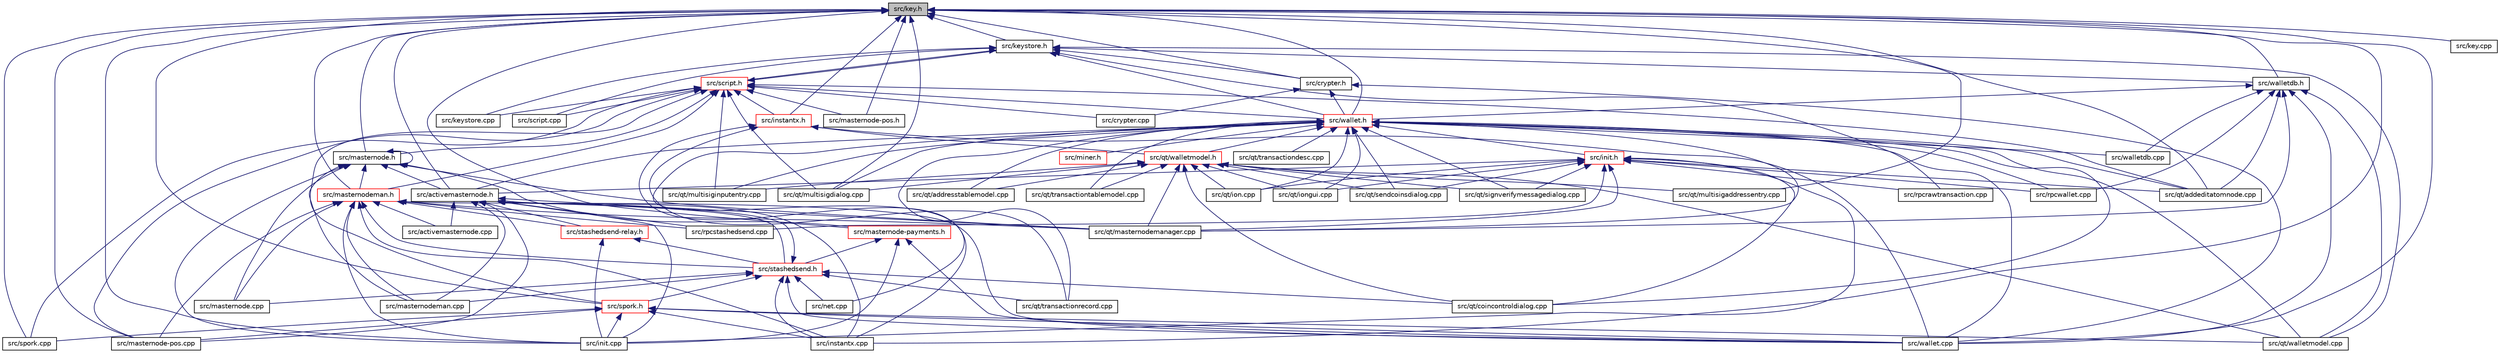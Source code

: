 digraph "src/key.h"
{
  edge [fontname="Helvetica",fontsize="10",labelfontname="Helvetica",labelfontsize="10"];
  node [fontname="Helvetica",fontsize="10",shape=record];
  Node30 [label="src/key.h",height=0.2,width=0.4,color="black", fillcolor="grey75", style="filled", fontcolor="black"];
  Node30 -> Node31 [dir="back",color="midnightblue",fontsize="10",style="solid",fontname="Helvetica"];
  Node31 [label="src/keystore.h",height=0.2,width=0.4,color="black", fillcolor="white", style="filled",URL="$d0/d82/keystore_8h.html"];
  Node31 -> Node32 [dir="back",color="midnightblue",fontsize="10",style="solid",fontname="Helvetica"];
  Node32 [label="src/script.h",height=0.2,width=0.4,color="red", fillcolor="white", style="filled",URL="$de/d7f/script_8h.html"];
  Node32 -> Node31 [dir="back",color="midnightblue",fontsize="10",style="solid",fontname="Helvetica"];
  Node32 -> Node59 [dir="back",color="midnightblue",fontsize="10",style="solid",fontname="Helvetica"];
  Node59 [label="src/masternode.h",height=0.2,width=0.4,color="black", fillcolor="white", style="filled",URL="$d9/dec/masternode_8h.html"];
  Node59 -> Node35 [dir="back",color="midnightblue",fontsize="10",style="solid",fontname="Helvetica"];
  Node35 [label="src/activemasternode.h",height=0.2,width=0.4,color="black", fillcolor="white", style="filled",URL="$da/d9e/activemasternode_8h.html"];
  Node35 -> Node36 [dir="back",color="midnightblue",fontsize="10",style="solid",fontname="Helvetica"];
  Node36 [label="src/activemasternode.cpp",height=0.2,width=0.4,color="black", fillcolor="white", style="filled",URL="$d9/d1e/activemasternode_8cpp.html"];
  Node35 -> Node37 [dir="back",color="midnightblue",fontsize="10",style="solid",fontname="Helvetica"];
  Node37 [label="src/stashedsend.h",height=0.2,width=0.4,color="red", fillcolor="white", style="filled",URL="$d9/dbc/stashedsend_8h.html"];
  Node37 -> Node35 [dir="back",color="midnightblue",fontsize="10",style="solid",fontname="Helvetica"];
  Node37 -> Node38 [dir="back",color="midnightblue",fontsize="10",style="solid",fontname="Helvetica"];
  Node38 [label="src/spork.h",height=0.2,width=0.4,color="red", fillcolor="white", style="filled",URL="$d0/d24/spork_8h.html"];
  Node38 -> Node39 [dir="back",color="midnightblue",fontsize="10",style="solid",fontname="Helvetica"];
  Node39 [label="src/init.cpp",height=0.2,width=0.4,color="black", fillcolor="white", style="filled",URL="$d0/dc9/init_8cpp.html"];
  Node38 -> Node40 [dir="back",color="midnightblue",fontsize="10",style="solid",fontname="Helvetica"];
  Node40 [label="src/instantx.cpp",height=0.2,width=0.4,color="black", fillcolor="white", style="filled",URL="$db/d72/instantx_8cpp.html"];
  Node38 -> Node43 [dir="back",color="midnightblue",fontsize="10",style="solid",fontname="Helvetica"];
  Node43 [label="src/masternode-pos.cpp",height=0.2,width=0.4,color="black", fillcolor="white", style="filled",URL="$db/ddd/masternode-pos_8cpp.html"];
  Node38 -> Node44 [dir="back",color="midnightblue",fontsize="10",style="solid",fontname="Helvetica"];
  Node44 [label="src/qt/walletmodel.cpp",height=0.2,width=0.4,color="black", fillcolor="white", style="filled",URL="$d8/d9b/walletmodel_8cpp.html"];
  Node38 -> Node46 [dir="back",color="midnightblue",fontsize="10",style="solid",fontname="Helvetica"];
  Node46 [label="src/spork.cpp",height=0.2,width=0.4,color="black", fillcolor="white", style="filled",URL="$df/d0d/spork_8cpp.html"];
  Node38 -> Node47 [dir="back",color="midnightblue",fontsize="10",style="solid",fontname="Helvetica"];
  Node47 [label="src/wallet.cpp",height=0.2,width=0.4,color="black", fillcolor="white", style="filled",URL="$d7/de1/wallet_8cpp.html"];
  Node37 -> Node40 [dir="back",color="midnightblue",fontsize="10",style="solid",fontname="Helvetica"];
  Node37 -> Node48 [dir="back",color="midnightblue",fontsize="10",style="solid",fontname="Helvetica"];
  Node48 [label="src/masternode.cpp",height=0.2,width=0.4,color="black", fillcolor="white", style="filled",URL="$dc/da3/masternode_8cpp.html"];
  Node37 -> Node49 [dir="back",color="midnightblue",fontsize="10",style="solid",fontname="Helvetica"];
  Node49 [label="src/masternodeman.cpp",height=0.2,width=0.4,color="black", fillcolor="white", style="filled",URL="$d3/dcb/masternodeman_8cpp.html"];
  Node37 -> Node50 [dir="back",color="midnightblue",fontsize="10",style="solid",fontname="Helvetica"];
  Node50 [label="src/net.cpp",height=0.2,width=0.4,color="black", fillcolor="white", style="filled",URL="$dd/d84/net_8cpp.html"];
  Node37 -> Node51 [dir="back",color="midnightblue",fontsize="10",style="solid",fontname="Helvetica"];
  Node51 [label="src/qt/coincontroldialog.cpp",height=0.2,width=0.4,color="black", fillcolor="white", style="filled",URL="$de/df9/coincontroldialog_8cpp.html"];
  Node37 -> Node53 [dir="back",color="midnightblue",fontsize="10",style="solid",fontname="Helvetica"];
  Node53 [label="src/qt/transactionrecord.cpp",height=0.2,width=0.4,color="black", fillcolor="white", style="filled",URL="$d1/d26/transactionrecord_8cpp.html"];
  Node37 -> Node47 [dir="back",color="midnightblue",fontsize="10",style="solid",fontname="Helvetica"];
  Node35 -> Node55 [dir="back",color="midnightblue",fontsize="10",style="solid",fontname="Helvetica"];
  Node55 [label="src/stashedsend-relay.h",height=0.2,width=0.4,color="red", fillcolor="white", style="filled",URL="$db/deb/stashedsend-relay_8h.html"];
  Node55 -> Node37 [dir="back",color="midnightblue",fontsize="10",style="solid",fontname="Helvetica"];
  Node55 -> Node39 [dir="back",color="midnightblue",fontsize="10",style="solid",fontname="Helvetica"];
  Node35 -> Node39 [dir="back",color="midnightblue",fontsize="10",style="solid",fontname="Helvetica"];
  Node35 -> Node40 [dir="back",color="midnightblue",fontsize="10",style="solid",fontname="Helvetica"];
  Node35 -> Node43 [dir="back",color="midnightblue",fontsize="10",style="solid",fontname="Helvetica"];
  Node35 -> Node49 [dir="back",color="midnightblue",fontsize="10",style="solid",fontname="Helvetica"];
  Node35 -> Node57 [dir="back",color="midnightblue",fontsize="10",style="solid",fontname="Helvetica"];
  Node57 [label="src/qt/masternodemanager.cpp",height=0.2,width=0.4,color="black", fillcolor="white", style="filled",URL="$d8/dc8/masternodemanager_8cpp.html"];
  Node35 -> Node58 [dir="back",color="midnightblue",fontsize="10",style="solid",fontname="Helvetica"];
  Node58 [label="src/rpcstashedsend.cpp",height=0.2,width=0.4,color="black", fillcolor="white", style="filled",URL="$d5/d6b/rpcstashedsend_8cpp.html"];
  Node59 -> Node59 [dir="back",color="midnightblue",fontsize="10",style="solid",fontname="Helvetica"];
  Node59 -> Node60 [dir="back",color="midnightblue",fontsize="10",style="solid",fontname="Helvetica"];
  Node60 [label="src/masternodeman.h",height=0.2,width=0.4,color="red", fillcolor="white", style="filled",URL="$db/d32/masternodeman_8h.html"];
  Node60 -> Node37 [dir="back",color="midnightblue",fontsize="10",style="solid",fontname="Helvetica"];
  Node60 -> Node55 [dir="back",color="midnightblue",fontsize="10",style="solid",fontname="Helvetica"];
  Node60 -> Node36 [dir="back",color="midnightblue",fontsize="10",style="solid",fontname="Helvetica"];
  Node60 -> Node39 [dir="back",color="midnightblue",fontsize="10",style="solid",fontname="Helvetica"];
  Node60 -> Node40 [dir="back",color="midnightblue",fontsize="10",style="solid",fontname="Helvetica"];
  Node60 -> Node43 [dir="back",color="midnightblue",fontsize="10",style="solid",fontname="Helvetica"];
  Node60 -> Node48 [dir="back",color="midnightblue",fontsize="10",style="solid",fontname="Helvetica"];
  Node60 -> Node49 [dir="back",color="midnightblue",fontsize="10",style="solid",fontname="Helvetica"];
  Node60 -> Node57 [dir="back",color="midnightblue",fontsize="10",style="solid",fontname="Helvetica"];
  Node60 -> Node58 [dir="back",color="midnightblue",fontsize="10",style="solid",fontname="Helvetica"];
  Node60 -> Node47 [dir="back",color="midnightblue",fontsize="10",style="solid",fontname="Helvetica"];
  Node59 -> Node63 [dir="back",color="midnightblue",fontsize="10",style="solid",fontname="Helvetica"];
  Node63 [label="src/masternode-payments.h",height=0.2,width=0.4,color="red", fillcolor="white", style="filled",URL="$dc/d20/masternode-payments_8h.html"];
  Node63 -> Node37 [dir="back",color="midnightblue",fontsize="10",style="solid",fontname="Helvetica"];
  Node63 -> Node39 [dir="back",color="midnightblue",fontsize="10",style="solid",fontname="Helvetica"];
  Node63 -> Node47 [dir="back",color="midnightblue",fontsize="10",style="solid",fontname="Helvetica"];
  Node59 -> Node39 [dir="back",color="midnightblue",fontsize="10",style="solid",fontname="Helvetica"];
  Node59 -> Node48 [dir="back",color="midnightblue",fontsize="10",style="solid",fontname="Helvetica"];
  Node59 -> Node49 [dir="back",color="midnightblue",fontsize="10",style="solid",fontname="Helvetica"];
  Node59 -> Node57 [dir="back",color="midnightblue",fontsize="10",style="solid",fontname="Helvetica"];
  Node32 -> Node65 [dir="back",color="midnightblue",fontsize="10",style="solid",fontname="Helvetica"];
  Node65 [label="src/wallet.h",height=0.2,width=0.4,color="red", fillcolor="white", style="filled",URL="$d0/df4/wallet_8h.html"];
  Node65 -> Node66 [dir="back",color="midnightblue",fontsize="10",style="solid",fontname="Helvetica"];
  Node66 [label="src/init.h",height=0.2,width=0.4,color="red", fillcolor="white", style="filled",URL="$d8/dc0/init_8h.html"];
  Node66 -> Node35 [dir="back",color="midnightblue",fontsize="10",style="solid",fontname="Helvetica"];
  Node66 -> Node39 [dir="back",color="midnightblue",fontsize="10",style="solid",fontname="Helvetica"];
  Node66 -> Node69 [dir="back",color="midnightblue",fontsize="10",style="solid",fontname="Helvetica"];
  Node69 [label="src/qt/addeditatomnode.cpp",height=0.2,width=0.4,color="black", fillcolor="white", style="filled",URL="$d4/d6e/addeditatomnode_8cpp.html"];
  Node66 -> Node51 [dir="back",color="midnightblue",fontsize="10",style="solid",fontname="Helvetica"];
  Node66 -> Node71 [dir="back",color="midnightblue",fontsize="10",style="solid",fontname="Helvetica"];
  Node71 [label="src/qt/ion.cpp",height=0.2,width=0.4,color="black", fillcolor="white", style="filled",URL="$d5/d2d/ion_8cpp.html"];
  Node66 -> Node72 [dir="back",color="midnightblue",fontsize="10",style="solid",fontname="Helvetica"];
  Node72 [label="src/qt/iongui.cpp",height=0.2,width=0.4,color="black", fillcolor="white", style="filled",URL="$df/d01/iongui_8cpp.html"];
  Node66 -> Node57 [dir="back",color="midnightblue",fontsize="10",style="solid",fontname="Helvetica"];
  Node66 -> Node74 [dir="back",color="midnightblue",fontsize="10",style="solid",fontname="Helvetica"];
  Node74 [label="src/qt/sendcoinsdialog.cpp",height=0.2,width=0.4,color="black", fillcolor="white", style="filled",URL="$d3/d15/sendcoinsdialog_8cpp.html"];
  Node66 -> Node75 [dir="back",color="midnightblue",fontsize="10",style="solid",fontname="Helvetica"];
  Node75 [label="src/qt/signverifymessagedialog.cpp",height=0.2,width=0.4,color="black", fillcolor="white", style="filled",URL="$d7/d38/signverifymessagedialog_8cpp.html"];
  Node66 -> Node79 [dir="back",color="midnightblue",fontsize="10",style="solid",fontname="Helvetica"];
  Node79 [label="src/rpcrawtransaction.cpp",height=0.2,width=0.4,color="black", fillcolor="white", style="filled",URL="$dc/da8/rpcrawtransaction_8cpp.html"];
  Node66 -> Node58 [dir="back",color="midnightblue",fontsize="10",style="solid",fontname="Helvetica"];
  Node66 -> Node81 [dir="back",color="midnightblue",fontsize="10",style="solid",fontname="Helvetica"];
  Node81 [label="src/rpcwallet.cpp",height=0.2,width=0.4,color="black", fillcolor="white", style="filled",URL="$df/d1d/rpcwallet_8cpp.html"];
  Node65 -> Node35 [dir="back",color="midnightblue",fontsize="10",style="solid",fontname="Helvetica"];
  Node65 -> Node83 [dir="back",color="midnightblue",fontsize="10",style="solid",fontname="Helvetica"];
  Node83 [label="src/miner.h",height=0.2,width=0.4,color="red", fillcolor="white", style="filled",URL="$de/d13/miner_8h.html"];
  Node65 -> Node50 [dir="back",color="midnightblue",fontsize="10",style="solid",fontname="Helvetica"];
  Node65 -> Node69 [dir="back",color="midnightblue",fontsize="10",style="solid",fontname="Helvetica"];
  Node65 -> Node84 [dir="back",color="midnightblue",fontsize="10",style="solid",fontname="Helvetica"];
  Node84 [label="src/qt/walletmodel.h",height=0.2,width=0.4,color="red", fillcolor="white", style="filled",URL="$d6/d2d/walletmodel_8h.html"];
  Node84 -> Node85 [dir="back",color="midnightblue",fontsize="10",style="solid",fontname="Helvetica"];
  Node85 [label="src/qt/addresstablemodel.cpp",height=0.2,width=0.4,color="black", fillcolor="white", style="filled",URL="$df/d2a/addresstablemodel_8cpp.html"];
  Node84 -> Node51 [dir="back",color="midnightblue",fontsize="10",style="solid",fontname="Helvetica"];
  Node84 -> Node71 [dir="back",color="midnightblue",fontsize="10",style="solid",fontname="Helvetica"];
  Node84 -> Node72 [dir="back",color="midnightblue",fontsize="10",style="solid",fontname="Helvetica"];
  Node84 -> Node57 [dir="back",color="midnightblue",fontsize="10",style="solid",fontname="Helvetica"];
  Node84 -> Node92 [dir="back",color="midnightblue",fontsize="10",style="solid",fontname="Helvetica"];
  Node92 [label="src/qt/multisigaddressentry.cpp",height=0.2,width=0.4,color="black", fillcolor="white", style="filled",URL="$d1/d84/multisigaddressentry_8cpp.html"];
  Node84 -> Node91 [dir="back",color="midnightblue",fontsize="10",style="solid",fontname="Helvetica"];
  Node91 [label="src/qt/multisigdialog.cpp",height=0.2,width=0.4,color="black", fillcolor="white", style="filled",URL="$da/da6/multisigdialog_8cpp.html"];
  Node84 -> Node93 [dir="back",color="midnightblue",fontsize="10",style="solid",fontname="Helvetica"];
  Node93 [label="src/qt/multisiginputentry.cpp",height=0.2,width=0.4,color="black", fillcolor="white", style="filled",URL="$df/dbc/multisiginputentry_8cpp.html"];
  Node84 -> Node74 [dir="back",color="midnightblue",fontsize="10",style="solid",fontname="Helvetica"];
  Node84 -> Node75 [dir="back",color="midnightblue",fontsize="10",style="solid",fontname="Helvetica"];
  Node84 -> Node95 [dir="back",color="midnightblue",fontsize="10",style="solid",fontname="Helvetica"];
  Node95 [label="src/qt/transactiontablemodel.cpp",height=0.2,width=0.4,color="black", fillcolor="white", style="filled",URL="$d7/d6a/transactiontablemodel_8cpp.html"];
  Node84 -> Node44 [dir="back",color="midnightblue",fontsize="10",style="solid",fontname="Helvetica"];
  Node65 -> Node85 [dir="back",color="midnightblue",fontsize="10",style="solid",fontname="Helvetica"];
  Node65 -> Node51 [dir="back",color="midnightblue",fontsize="10",style="solid",fontname="Helvetica"];
  Node65 -> Node71 [dir="back",color="midnightblue",fontsize="10",style="solid",fontname="Helvetica"];
  Node65 -> Node72 [dir="back",color="midnightblue",fontsize="10",style="solid",fontname="Helvetica"];
  Node65 -> Node57 [dir="back",color="midnightblue",fontsize="10",style="solid",fontname="Helvetica"];
  Node65 -> Node91 [dir="back",color="midnightblue",fontsize="10",style="solid",fontname="Helvetica"];
  Node65 -> Node93 [dir="back",color="midnightblue",fontsize="10",style="solid",fontname="Helvetica"];
  Node65 -> Node74 [dir="back",color="midnightblue",fontsize="10",style="solid",fontname="Helvetica"];
  Node65 -> Node75 [dir="back",color="midnightblue",fontsize="10",style="solid",fontname="Helvetica"];
  Node65 -> Node97 [dir="back",color="midnightblue",fontsize="10",style="solid",fontname="Helvetica"];
  Node97 [label="src/qt/transactiondesc.cpp",height=0.2,width=0.4,color="black", fillcolor="white", style="filled",URL="$da/d44/transactiondesc_8cpp.html"];
  Node65 -> Node53 [dir="back",color="midnightblue",fontsize="10",style="solid",fontname="Helvetica"];
  Node65 -> Node95 [dir="back",color="midnightblue",fontsize="10",style="solid",fontname="Helvetica"];
  Node65 -> Node44 [dir="back",color="midnightblue",fontsize="10",style="solid",fontname="Helvetica"];
  Node65 -> Node81 [dir="back",color="midnightblue",fontsize="10",style="solid",fontname="Helvetica"];
  Node65 -> Node47 [dir="back",color="midnightblue",fontsize="10",style="solid",fontname="Helvetica"];
  Node65 -> Node98 [dir="back",color="midnightblue",fontsize="10",style="solid",fontname="Helvetica"];
  Node98 [label="src/walletdb.cpp",height=0.2,width=0.4,color="black", fillcolor="white", style="filled",URL="$dc/d75/walletdb_8cpp.html"];
  Node32 -> Node60 [dir="back",color="midnightblue",fontsize="10",style="solid",fontname="Helvetica"];
  Node32 -> Node132 [dir="back",color="midnightblue",fontsize="10",style="solid",fontname="Helvetica"];
  Node132 [label="src/crypter.cpp",height=0.2,width=0.4,color="black", fillcolor="white", style="filled",URL="$d3/d05/crypter_8cpp.html"];
  Node32 -> Node38 [dir="back",color="midnightblue",fontsize="10",style="solid",fontname="Helvetica"];
  Node32 -> Node105 [dir="back",color="midnightblue",fontsize="10",style="solid",fontname="Helvetica"];
  Node105 [label="src/instantx.h",height=0.2,width=0.4,color="red", fillcolor="white", style="filled",URL="$d6/d5f/instantx_8h.html"];
  Node105 -> Node40 [dir="back",color="midnightblue",fontsize="10",style="solid",fontname="Helvetica"];
  Node105 -> Node84 [dir="back",color="midnightblue",fontsize="10",style="solid",fontname="Helvetica"];
  Node105 -> Node53 [dir="back",color="midnightblue",fontsize="10",style="solid",fontname="Helvetica"];
  Node105 -> Node47 [dir="back",color="midnightblue",fontsize="10",style="solid",fontname="Helvetica"];
  Node32 -> Node133 [dir="back",color="midnightblue",fontsize="10",style="solid",fontname="Helvetica"];
  Node133 [label="src/keystore.cpp",height=0.2,width=0.4,color="black", fillcolor="white", style="filled",URL="$d9/dc5/keystore_8cpp.html"];
  Node32 -> Node43 [dir="back",color="midnightblue",fontsize="10",style="solid",fontname="Helvetica"];
  Node32 -> Node108 [dir="back",color="midnightblue",fontsize="10",style="solid",fontname="Helvetica"];
  Node108 [label="src/masternode-pos.h",height=0.2,width=0.4,color="black", fillcolor="white", style="filled",URL="$dc/d51/masternode-pos_8h.html"];
  Node32 -> Node69 [dir="back",color="midnightblue",fontsize="10",style="solid",fontname="Helvetica"];
  Node32 -> Node91 [dir="back",color="midnightblue",fontsize="10",style="solid",fontname="Helvetica"];
  Node32 -> Node93 [dir="back",color="midnightblue",fontsize="10",style="solid",fontname="Helvetica"];
  Node32 -> Node116 [dir="back",color="midnightblue",fontsize="10",style="solid",fontname="Helvetica"];
  Node116 [label="src/script.cpp",height=0.2,width=0.4,color="black", fillcolor="white", style="filled",URL="$dd/d0f/script_8cpp.html"];
  Node32 -> Node46 [dir="back",color="midnightblue",fontsize="10",style="solid",fontname="Helvetica"];
  Node31 -> Node134 [dir="back",color="midnightblue",fontsize="10",style="solid",fontname="Helvetica"];
  Node134 [label="src/walletdb.h",height=0.2,width=0.4,color="black", fillcolor="white", style="filled",URL="$de/dd6/walletdb_8h.html"];
  Node134 -> Node65 [dir="back",color="midnightblue",fontsize="10",style="solid",fontname="Helvetica"];
  Node134 -> Node69 [dir="back",color="midnightblue",fontsize="10",style="solid",fontname="Helvetica"];
  Node134 -> Node57 [dir="back",color="midnightblue",fontsize="10",style="solid",fontname="Helvetica"];
  Node134 -> Node44 [dir="back",color="midnightblue",fontsize="10",style="solid",fontname="Helvetica"];
  Node134 -> Node81 [dir="back",color="midnightblue",fontsize="10",style="solid",fontname="Helvetica"];
  Node134 -> Node47 [dir="back",color="midnightblue",fontsize="10",style="solid",fontname="Helvetica"];
  Node134 -> Node98 [dir="back",color="midnightblue",fontsize="10",style="solid",fontname="Helvetica"];
  Node31 -> Node135 [dir="back",color="midnightblue",fontsize="10",style="solid",fontname="Helvetica"];
  Node135 [label="src/crypter.h",height=0.2,width=0.4,color="black", fillcolor="white", style="filled",URL="$df/d1f/crypter_8h.html"];
  Node135 -> Node65 [dir="back",color="midnightblue",fontsize="10",style="solid",fontname="Helvetica"];
  Node135 -> Node132 [dir="back",color="midnightblue",fontsize="10",style="solid",fontname="Helvetica"];
  Node135 -> Node47 [dir="back",color="midnightblue",fontsize="10",style="solid",fontname="Helvetica"];
  Node31 -> Node65 [dir="back",color="midnightblue",fontsize="10",style="solid",fontname="Helvetica"];
  Node31 -> Node133 [dir="back",color="midnightblue",fontsize="10",style="solid",fontname="Helvetica"];
  Node31 -> Node44 [dir="back",color="midnightblue",fontsize="10",style="solid",fontname="Helvetica"];
  Node31 -> Node79 [dir="back",color="midnightblue",fontsize="10",style="solid",fontname="Helvetica"];
  Node31 -> Node116 [dir="back",color="midnightblue",fontsize="10",style="solid",fontname="Helvetica"];
  Node30 -> Node35 [dir="back",color="midnightblue",fontsize="10",style="solid",fontname="Helvetica"];
  Node30 -> Node59 [dir="back",color="midnightblue",fontsize="10",style="solid",fontname="Helvetica"];
  Node30 -> Node134 [dir="back",color="midnightblue",fontsize="10",style="solid",fontname="Helvetica"];
  Node30 -> Node135 [dir="back",color="midnightblue",fontsize="10",style="solid",fontname="Helvetica"];
  Node30 -> Node65 [dir="back",color="midnightblue",fontsize="10",style="solid",fontname="Helvetica"];
  Node30 -> Node60 [dir="back",color="midnightblue",fontsize="10",style="solid",fontname="Helvetica"];
  Node30 -> Node63 [dir="back",color="midnightblue",fontsize="10",style="solid",fontname="Helvetica"];
  Node30 -> Node39 [dir="back",color="midnightblue",fontsize="10",style="solid",fontname="Helvetica"];
  Node30 -> Node38 [dir="back",color="midnightblue",fontsize="10",style="solid",fontname="Helvetica"];
  Node30 -> Node40 [dir="back",color="midnightblue",fontsize="10",style="solid",fontname="Helvetica"];
  Node30 -> Node105 [dir="back",color="midnightblue",fontsize="10",style="solid",fontname="Helvetica"];
  Node30 -> Node136 [dir="back",color="midnightblue",fontsize="10",style="solid",fontname="Helvetica"];
  Node136 [label="src/key.cpp",height=0.2,width=0.4,color="black", fillcolor="white", style="filled",URL="$d1/dbc/key_8cpp.html"];
  Node30 -> Node43 [dir="back",color="midnightblue",fontsize="10",style="solid",fontname="Helvetica"];
  Node30 -> Node108 [dir="back",color="midnightblue",fontsize="10",style="solid",fontname="Helvetica"];
  Node30 -> Node69 [dir="back",color="midnightblue",fontsize="10",style="solid",fontname="Helvetica"];
  Node30 -> Node92 [dir="back",color="midnightblue",fontsize="10",style="solid",fontname="Helvetica"];
  Node30 -> Node91 [dir="back",color="midnightblue",fontsize="10",style="solid",fontname="Helvetica"];
  Node30 -> Node46 [dir="back",color="midnightblue",fontsize="10",style="solid",fontname="Helvetica"];
  Node30 -> Node47 [dir="back",color="midnightblue",fontsize="10",style="solid",fontname="Helvetica"];
}
